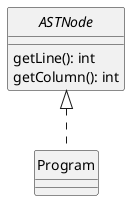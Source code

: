 @startuml Program
skinparam style strictuml
skinparam monochrome true


interface ASTNode {
    getLine(): int
    getColumn(): int
}

class Program

ASTNode <|.. Program

@enduml
